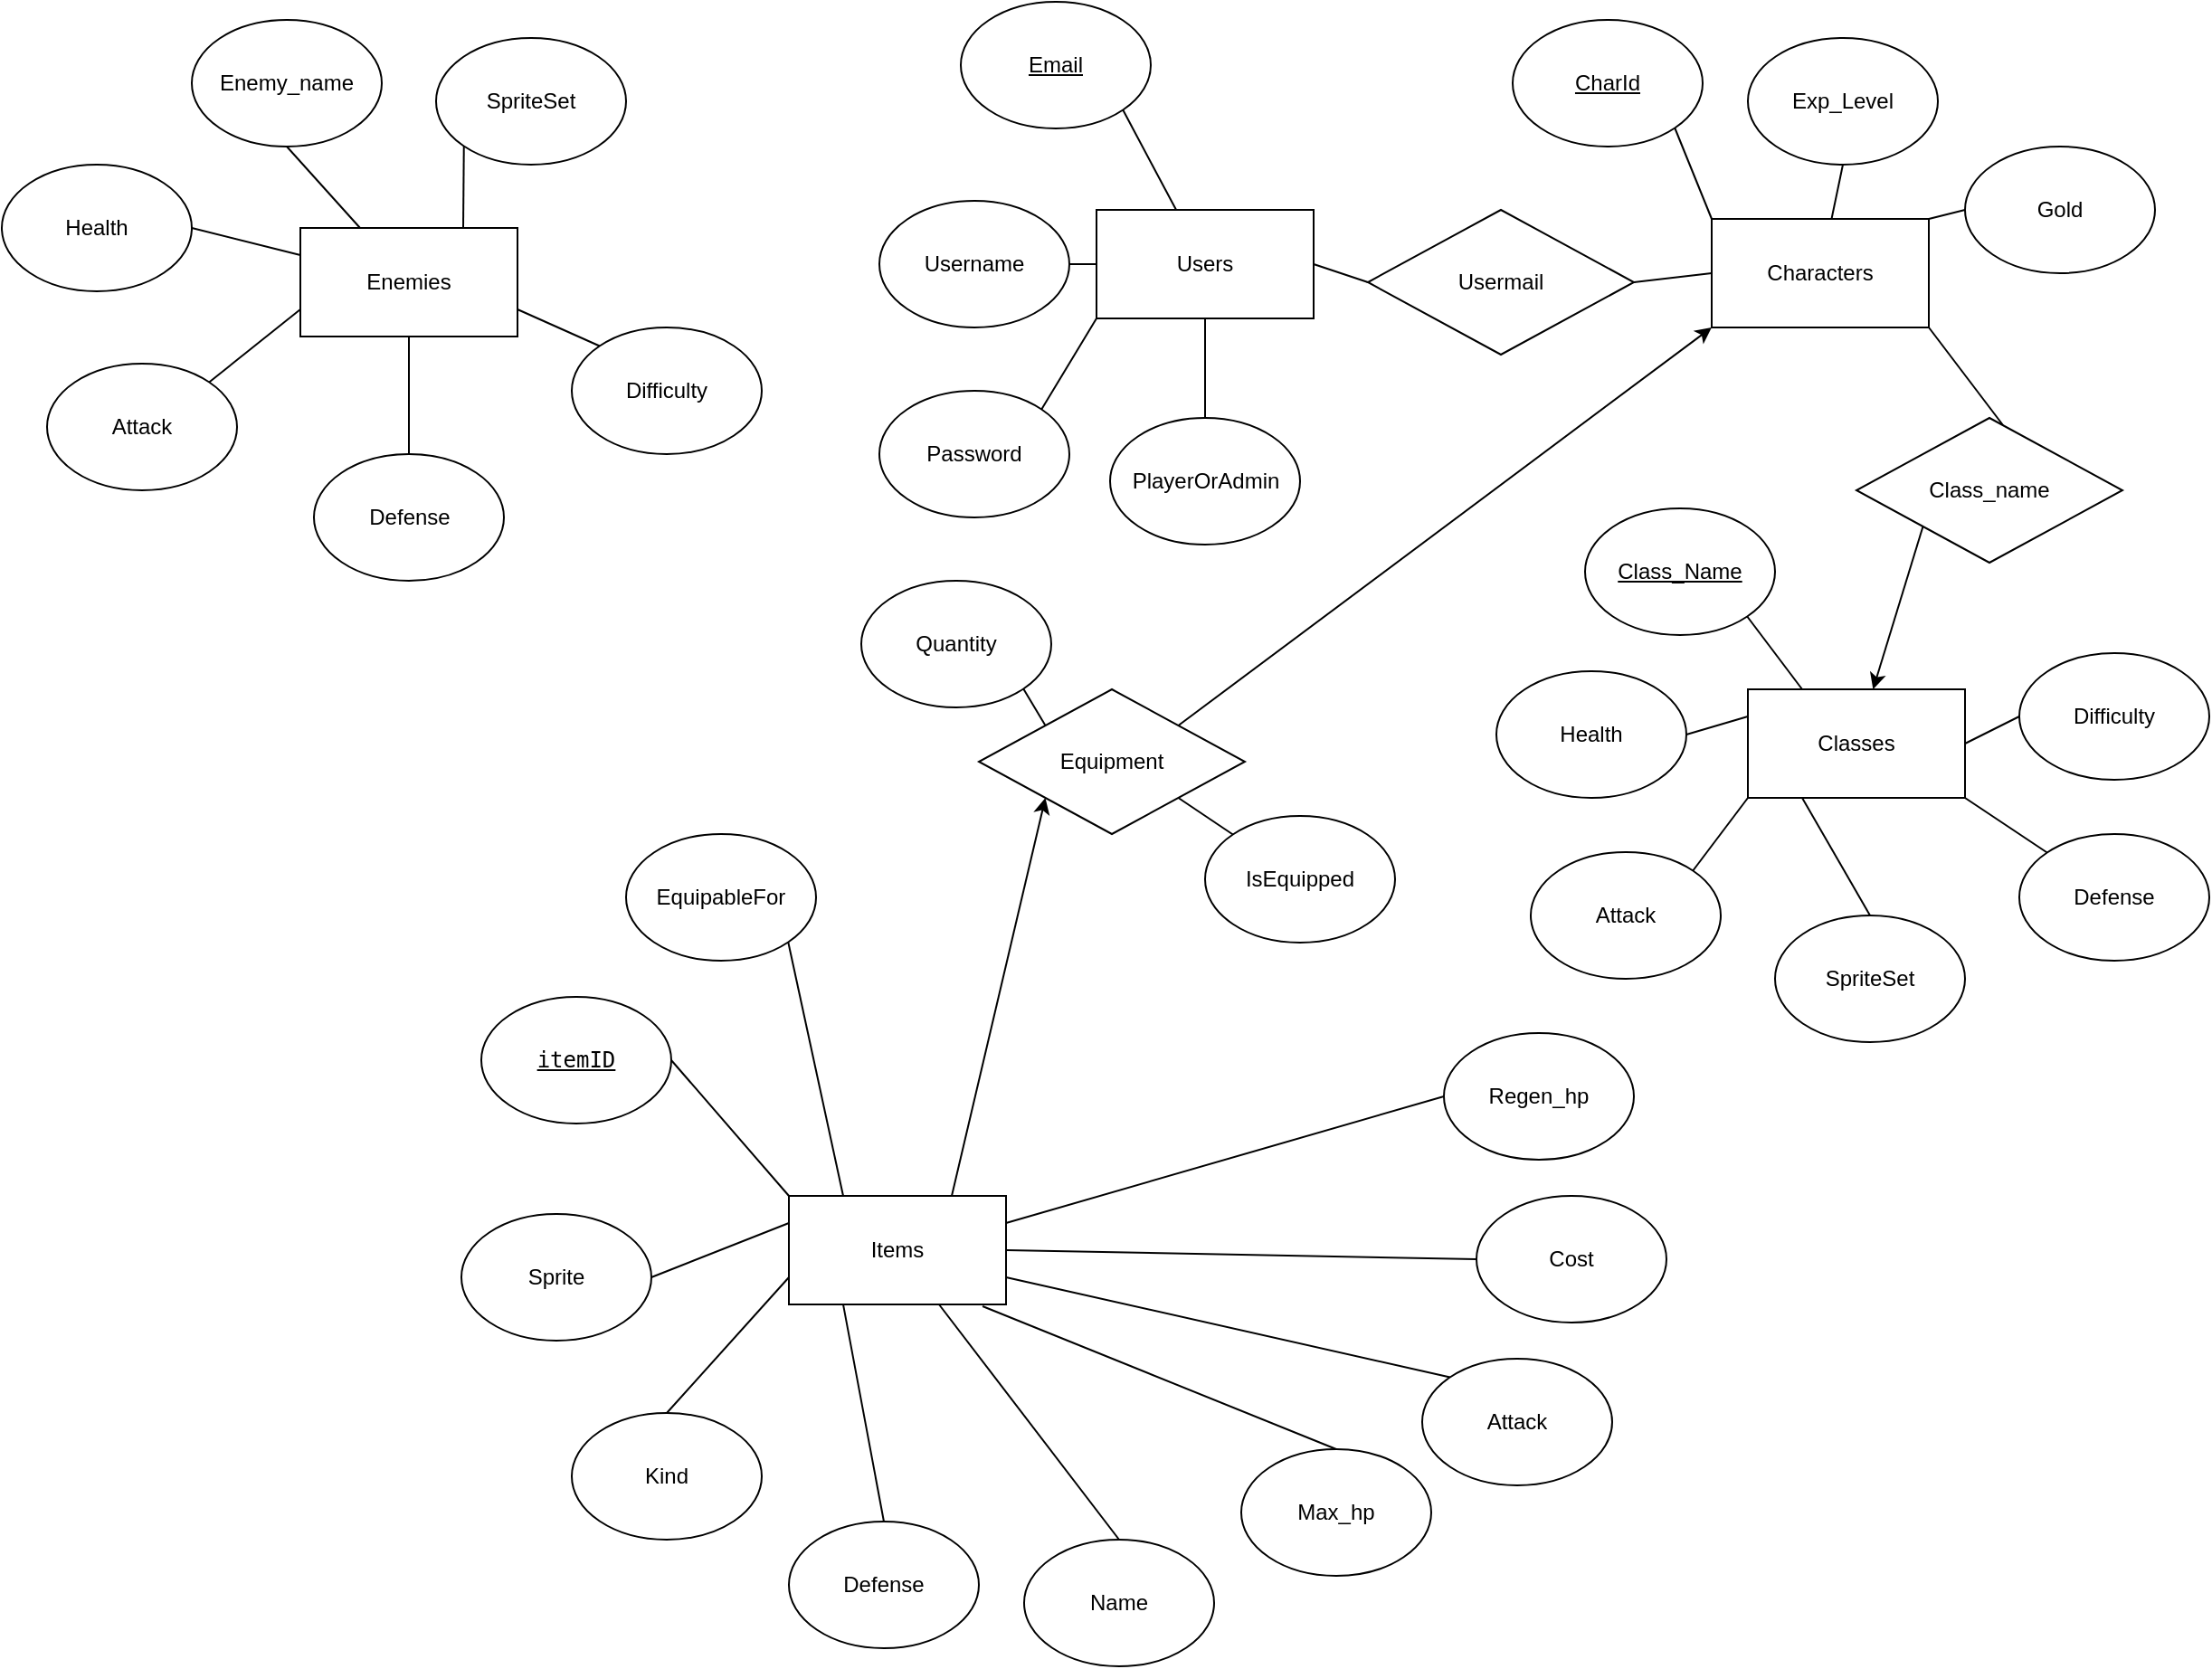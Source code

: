 <mxfile version="24.5.2" type="device">
  <diagram name="Strona-1" id="4r2NdIrtN3ucWs6_jc82">
    <mxGraphModel dx="2226" dy="744" grid="1" gridSize="10" guides="1" tooltips="1" connect="1" arrows="1" fold="1" page="1" pageScale="1" pageWidth="827" pageHeight="1169" math="0" shadow="0">
      <root>
        <mxCell id="0" />
        <mxCell id="1" parent="0" />
        <mxCell id="tBwqaOOPQ_VqR0WvuA2_-18" style="rounded=0;orthogonalLoop=1;jettySize=auto;html=1;exitX=1;exitY=0.5;exitDx=0;exitDy=0;entryX=0;entryY=0.5;entryDx=0;entryDy=0;endArrow=none;endFill=0;" edge="1" parent="1" source="tBwqaOOPQ_VqR0WvuA2_-1" target="tBwqaOOPQ_VqR0WvuA2_-15">
          <mxGeometry relative="1" as="geometry" />
        </mxCell>
        <mxCell id="tBwqaOOPQ_VqR0WvuA2_-1" value="Users" style="rounded=0;whiteSpace=wrap;html=1;" vertex="1" parent="1">
          <mxGeometry x="140" y="125" width="120" height="60" as="geometry" />
        </mxCell>
        <mxCell id="tBwqaOOPQ_VqR0WvuA2_-8" style="rounded=0;orthogonalLoop=1;jettySize=auto;html=1;exitX=1;exitY=0;exitDx=0;exitDy=0;entryX=0;entryY=1;entryDx=0;entryDy=0;endArrow=none;endFill=0;" edge="1" parent="1" source="tBwqaOOPQ_VqR0WvuA2_-2" target="tBwqaOOPQ_VqR0WvuA2_-1">
          <mxGeometry relative="1" as="geometry" />
        </mxCell>
        <mxCell id="tBwqaOOPQ_VqR0WvuA2_-2" value="Password" style="ellipse;whiteSpace=wrap;html=1;" vertex="1" parent="1">
          <mxGeometry x="20" y="225" width="105" height="70" as="geometry" />
        </mxCell>
        <mxCell id="tBwqaOOPQ_VqR0WvuA2_-9" style="rounded=0;orthogonalLoop=1;jettySize=auto;html=1;exitX=0.5;exitY=0;exitDx=0;exitDy=0;endArrow=none;endFill=0;" edge="1" parent="1" source="tBwqaOOPQ_VqR0WvuA2_-3" target="tBwqaOOPQ_VqR0WvuA2_-1">
          <mxGeometry relative="1" as="geometry" />
        </mxCell>
        <mxCell id="tBwqaOOPQ_VqR0WvuA2_-3" value="PlayerOrAdmin" style="ellipse;whiteSpace=wrap;html=1;" vertex="1" parent="1">
          <mxGeometry x="147.5" y="240" width="105" height="70" as="geometry" />
        </mxCell>
        <mxCell id="tBwqaOOPQ_VqR0WvuA2_-7" style="edgeStyle=orthogonalEdgeStyle;rounded=0;orthogonalLoop=1;jettySize=auto;html=1;exitX=1;exitY=0.5;exitDx=0;exitDy=0;entryX=0;entryY=0.5;entryDx=0;entryDy=0;endArrow=none;endFill=0;" edge="1" parent="1" source="tBwqaOOPQ_VqR0WvuA2_-4" target="tBwqaOOPQ_VqR0WvuA2_-1">
          <mxGeometry relative="1" as="geometry" />
        </mxCell>
        <mxCell id="tBwqaOOPQ_VqR0WvuA2_-4" value="Username" style="ellipse;whiteSpace=wrap;html=1;" vertex="1" parent="1">
          <mxGeometry x="20" y="120" width="105" height="70" as="geometry" />
        </mxCell>
        <mxCell id="tBwqaOOPQ_VqR0WvuA2_-6" style="rounded=0;orthogonalLoop=1;jettySize=auto;html=1;exitX=1;exitY=1;exitDx=0;exitDy=0;endArrow=none;endFill=0;" edge="1" parent="1" source="tBwqaOOPQ_VqR0WvuA2_-5" target="tBwqaOOPQ_VqR0WvuA2_-1">
          <mxGeometry relative="1" as="geometry" />
        </mxCell>
        <mxCell id="tBwqaOOPQ_VqR0WvuA2_-5" value="&lt;u&gt;Email&lt;/u&gt;" style="ellipse;whiteSpace=wrap;html=1;" vertex="1" parent="1">
          <mxGeometry x="65" y="10" width="105" height="70" as="geometry" />
        </mxCell>
        <mxCell id="tBwqaOOPQ_VqR0WvuA2_-10" value="Characters" style="rounded=0;whiteSpace=wrap;html=1;" vertex="1" parent="1">
          <mxGeometry x="480" y="130" width="120" height="60" as="geometry" />
        </mxCell>
        <mxCell id="tBwqaOOPQ_VqR0WvuA2_-20" style="rounded=0;orthogonalLoop=1;jettySize=auto;html=1;exitX=1;exitY=1;exitDx=0;exitDy=0;entryX=0;entryY=0;entryDx=0;entryDy=0;endArrow=none;endFill=0;" edge="1" parent="1" source="tBwqaOOPQ_VqR0WvuA2_-11" target="tBwqaOOPQ_VqR0WvuA2_-10">
          <mxGeometry relative="1" as="geometry" />
        </mxCell>
        <mxCell id="tBwqaOOPQ_VqR0WvuA2_-11" value="&lt;u&gt;CharId&lt;/u&gt;" style="ellipse;whiteSpace=wrap;html=1;" vertex="1" parent="1">
          <mxGeometry x="370" y="20" width="105" height="70" as="geometry" />
        </mxCell>
        <mxCell id="tBwqaOOPQ_VqR0WvuA2_-21" style="rounded=0;orthogonalLoop=1;jettySize=auto;html=1;exitX=0.5;exitY=1;exitDx=0;exitDy=0;endArrow=none;endFill=0;" edge="1" parent="1" source="tBwqaOOPQ_VqR0WvuA2_-12" target="tBwqaOOPQ_VqR0WvuA2_-10">
          <mxGeometry relative="1" as="geometry" />
        </mxCell>
        <mxCell id="tBwqaOOPQ_VqR0WvuA2_-12" value="Exp_Level" style="ellipse;whiteSpace=wrap;html=1;" vertex="1" parent="1">
          <mxGeometry x="500" y="30" width="105" height="70" as="geometry" />
        </mxCell>
        <mxCell id="tBwqaOOPQ_VqR0WvuA2_-22" style="rounded=0;orthogonalLoop=1;jettySize=auto;html=1;exitX=0;exitY=0.5;exitDx=0;exitDy=0;entryX=1;entryY=0;entryDx=0;entryDy=0;endArrow=none;endFill=0;" edge="1" parent="1" source="tBwqaOOPQ_VqR0WvuA2_-13" target="tBwqaOOPQ_VqR0WvuA2_-10">
          <mxGeometry relative="1" as="geometry" />
        </mxCell>
        <mxCell id="tBwqaOOPQ_VqR0WvuA2_-13" value="Gold" style="ellipse;whiteSpace=wrap;html=1;" vertex="1" parent="1">
          <mxGeometry x="620" y="90" width="105" height="70" as="geometry" />
        </mxCell>
        <mxCell id="tBwqaOOPQ_VqR0WvuA2_-17" style="rounded=0;orthogonalLoop=1;jettySize=auto;html=1;exitX=1;exitY=0.5;exitDx=0;exitDy=0;entryX=0;entryY=0.5;entryDx=0;entryDy=0;endArrow=none;endFill=0;" edge="1" parent="1" source="tBwqaOOPQ_VqR0WvuA2_-15" target="tBwqaOOPQ_VqR0WvuA2_-10">
          <mxGeometry relative="1" as="geometry" />
        </mxCell>
        <mxCell id="tBwqaOOPQ_VqR0WvuA2_-15" value="Usermail" style="rhombus;whiteSpace=wrap;html=1;" vertex="1" parent="1">
          <mxGeometry x="290" y="125" width="147" height="80" as="geometry" />
        </mxCell>
        <mxCell id="tBwqaOOPQ_VqR0WvuA2_-25" style="rounded=0;orthogonalLoop=1;jettySize=auto;html=1;exitX=0;exitY=1;exitDx=0;exitDy=0;" edge="1" parent="1" source="tBwqaOOPQ_VqR0WvuA2_-16" target="tBwqaOOPQ_VqR0WvuA2_-23">
          <mxGeometry relative="1" as="geometry" />
        </mxCell>
        <mxCell id="tBwqaOOPQ_VqR0WvuA2_-16" value="Class_name" style="rhombus;whiteSpace=wrap;html=1;" vertex="1" parent="1">
          <mxGeometry x="560" y="240" width="147" height="80" as="geometry" />
        </mxCell>
        <mxCell id="tBwqaOOPQ_VqR0WvuA2_-19" style="rounded=0;orthogonalLoop=1;jettySize=auto;html=1;exitX=1;exitY=1;exitDx=0;exitDy=0;entryX=0.551;entryY=0.05;entryDx=0;entryDy=0;entryPerimeter=0;endArrow=none;endFill=0;" edge="1" parent="1" source="tBwqaOOPQ_VqR0WvuA2_-10" target="tBwqaOOPQ_VqR0WvuA2_-16">
          <mxGeometry relative="1" as="geometry" />
        </mxCell>
        <mxCell id="tBwqaOOPQ_VqR0WvuA2_-23" value="Classes" style="rounded=0;whiteSpace=wrap;html=1;" vertex="1" parent="1">
          <mxGeometry x="500" y="390" width="120" height="60" as="geometry" />
        </mxCell>
        <mxCell id="tBwqaOOPQ_VqR0WvuA2_-33" style="rounded=0;orthogonalLoop=1;jettySize=auto;html=1;exitX=1;exitY=0.5;exitDx=0;exitDy=0;entryX=0;entryY=0.25;entryDx=0;entryDy=0;endArrow=none;endFill=0;" edge="1" parent="1" source="tBwqaOOPQ_VqR0WvuA2_-26" target="tBwqaOOPQ_VqR0WvuA2_-23">
          <mxGeometry relative="1" as="geometry" />
        </mxCell>
        <mxCell id="tBwqaOOPQ_VqR0WvuA2_-26" value="Health" style="ellipse;whiteSpace=wrap;html=1;" vertex="1" parent="1">
          <mxGeometry x="361" y="380" width="105" height="70" as="geometry" />
        </mxCell>
        <mxCell id="tBwqaOOPQ_VqR0WvuA2_-34" style="rounded=0;orthogonalLoop=1;jettySize=auto;html=1;exitX=1;exitY=0;exitDx=0;exitDy=0;entryX=0;entryY=1;entryDx=0;entryDy=0;endArrow=none;endFill=0;" edge="1" parent="1" source="tBwqaOOPQ_VqR0WvuA2_-27" target="tBwqaOOPQ_VqR0WvuA2_-23">
          <mxGeometry relative="1" as="geometry" />
        </mxCell>
        <mxCell id="tBwqaOOPQ_VqR0WvuA2_-27" value="Attack" style="ellipse;whiteSpace=wrap;html=1;" vertex="1" parent="1">
          <mxGeometry x="380" y="480" width="105" height="70" as="geometry" />
        </mxCell>
        <mxCell id="tBwqaOOPQ_VqR0WvuA2_-35" style="rounded=0;orthogonalLoop=1;jettySize=auto;html=1;exitX=0.5;exitY=0;exitDx=0;exitDy=0;entryX=0.25;entryY=1;entryDx=0;entryDy=0;endArrow=none;endFill=0;" edge="1" parent="1" source="tBwqaOOPQ_VqR0WvuA2_-28" target="tBwqaOOPQ_VqR0WvuA2_-23">
          <mxGeometry relative="1" as="geometry" />
        </mxCell>
        <mxCell id="tBwqaOOPQ_VqR0WvuA2_-28" value="SpriteSet" style="ellipse;whiteSpace=wrap;html=1;" vertex="1" parent="1">
          <mxGeometry x="515" y="515" width="105" height="70" as="geometry" />
        </mxCell>
        <mxCell id="tBwqaOOPQ_VqR0WvuA2_-36" style="rounded=0;orthogonalLoop=1;jettySize=auto;html=1;exitX=0;exitY=0;exitDx=0;exitDy=0;entryX=1;entryY=1;entryDx=0;entryDy=0;endArrow=none;endFill=0;" edge="1" parent="1" source="tBwqaOOPQ_VqR0WvuA2_-29" target="tBwqaOOPQ_VqR0WvuA2_-23">
          <mxGeometry relative="1" as="geometry" />
        </mxCell>
        <mxCell id="tBwqaOOPQ_VqR0WvuA2_-29" value="Defense" style="ellipse;whiteSpace=wrap;html=1;" vertex="1" parent="1">
          <mxGeometry x="650" y="470" width="105" height="70" as="geometry" />
        </mxCell>
        <mxCell id="tBwqaOOPQ_VqR0WvuA2_-32" style="rounded=0;orthogonalLoop=1;jettySize=auto;html=1;exitX=1;exitY=1;exitDx=0;exitDy=0;entryX=0.25;entryY=0;entryDx=0;entryDy=0;endArrow=none;endFill=0;" edge="1" parent="1" source="tBwqaOOPQ_VqR0WvuA2_-30" target="tBwqaOOPQ_VqR0WvuA2_-23">
          <mxGeometry relative="1" as="geometry" />
        </mxCell>
        <mxCell id="tBwqaOOPQ_VqR0WvuA2_-30" value="&lt;u&gt;Class_Name&lt;/u&gt;" style="ellipse;whiteSpace=wrap;html=1;" vertex="1" parent="1">
          <mxGeometry x="410" y="290" width="105" height="70" as="geometry" />
        </mxCell>
        <mxCell id="tBwqaOOPQ_VqR0WvuA2_-37" style="rounded=0;orthogonalLoop=1;jettySize=auto;html=1;exitX=0;exitY=0.5;exitDx=0;exitDy=0;entryX=1;entryY=0.5;entryDx=0;entryDy=0;endArrow=none;endFill=0;" edge="1" parent="1" source="tBwqaOOPQ_VqR0WvuA2_-31" target="tBwqaOOPQ_VqR0WvuA2_-23">
          <mxGeometry relative="1" as="geometry" />
        </mxCell>
        <mxCell id="tBwqaOOPQ_VqR0WvuA2_-31" value="Difficulty" style="ellipse;whiteSpace=wrap;html=1;" vertex="1" parent="1">
          <mxGeometry x="650" y="370" width="105" height="70" as="geometry" />
        </mxCell>
        <mxCell id="tBwqaOOPQ_VqR0WvuA2_-62" style="rounded=0;orthogonalLoop=1;jettySize=auto;html=1;exitX=0.75;exitY=0;exitDx=0;exitDy=0;entryX=0;entryY=1;entryDx=0;entryDy=0;" edge="1" parent="1" source="tBwqaOOPQ_VqR0WvuA2_-39" target="tBwqaOOPQ_VqR0WvuA2_-60">
          <mxGeometry relative="1" as="geometry" />
        </mxCell>
        <mxCell id="tBwqaOOPQ_VqR0WvuA2_-39" value="Items" style="rounded=0;whiteSpace=wrap;html=1;" vertex="1" parent="1">
          <mxGeometry x="-30" y="670" width="120" height="60" as="geometry" />
        </mxCell>
        <mxCell id="tBwqaOOPQ_VqR0WvuA2_-51" style="rounded=0;orthogonalLoop=1;jettySize=auto;html=1;exitX=1;exitY=0.5;exitDx=0;exitDy=0;entryX=0;entryY=0;entryDx=0;entryDy=0;endArrow=none;endFill=0;" edge="1" parent="1" source="tBwqaOOPQ_VqR0WvuA2_-40" target="tBwqaOOPQ_VqR0WvuA2_-39">
          <mxGeometry relative="1" as="geometry" />
        </mxCell>
        <mxCell id="tBwqaOOPQ_VqR0WvuA2_-40" value="&lt;span style=&quot;font-family: monospace; text-align: start; text-wrap: nowrap;&quot;&gt;&lt;u style=&quot;&quot;&gt;&lt;font style=&quot;font-size: 12px;&quot;&gt;itemID&lt;/font&gt;&lt;/u&gt;&lt;/span&gt;" style="ellipse;whiteSpace=wrap;html=1;" vertex="1" parent="1">
          <mxGeometry x="-200" y="560" width="105" height="70" as="geometry" />
        </mxCell>
        <mxCell id="tBwqaOOPQ_VqR0WvuA2_-53" style="rounded=0;orthogonalLoop=1;jettySize=auto;html=1;exitX=0.5;exitY=0;exitDx=0;exitDy=0;entryX=0;entryY=0.75;entryDx=0;entryDy=0;endArrow=none;endFill=0;" edge="1" parent="1" source="tBwqaOOPQ_VqR0WvuA2_-41" target="tBwqaOOPQ_VqR0WvuA2_-39">
          <mxGeometry relative="1" as="geometry" />
        </mxCell>
        <mxCell id="tBwqaOOPQ_VqR0WvuA2_-41" value="Kind" style="ellipse;whiteSpace=wrap;html=1;" vertex="1" parent="1">
          <mxGeometry x="-150" y="790" width="105" height="70" as="geometry" />
        </mxCell>
        <mxCell id="tBwqaOOPQ_VqR0WvuA2_-54" style="rounded=0;orthogonalLoop=1;jettySize=auto;html=1;exitX=0.5;exitY=0;exitDx=0;exitDy=0;entryX=0.25;entryY=1;entryDx=0;entryDy=0;endArrow=none;endFill=0;" edge="1" parent="1" source="tBwqaOOPQ_VqR0WvuA2_-42" target="tBwqaOOPQ_VqR0WvuA2_-39">
          <mxGeometry relative="1" as="geometry" />
        </mxCell>
        <mxCell id="tBwqaOOPQ_VqR0WvuA2_-42" value="Defense" style="ellipse;whiteSpace=wrap;html=1;" vertex="1" parent="1">
          <mxGeometry x="-30" y="850" width="105" height="70" as="geometry" />
        </mxCell>
        <mxCell id="tBwqaOOPQ_VqR0WvuA2_-56" style="rounded=0;orthogonalLoop=1;jettySize=auto;html=1;exitX=0.5;exitY=0;exitDx=0;exitDy=0;entryX=0.892;entryY=1.017;entryDx=0;entryDy=0;entryPerimeter=0;endArrow=none;endFill=0;" edge="1" parent="1" source="tBwqaOOPQ_VqR0WvuA2_-43" target="tBwqaOOPQ_VqR0WvuA2_-39">
          <mxGeometry relative="1" as="geometry" />
        </mxCell>
        <mxCell id="tBwqaOOPQ_VqR0WvuA2_-43" value="Max_hp" style="ellipse;whiteSpace=wrap;html=1;" vertex="1" parent="1">
          <mxGeometry x="220" y="810" width="105" height="70" as="geometry" />
        </mxCell>
        <mxCell id="tBwqaOOPQ_VqR0WvuA2_-50" style="rounded=0;orthogonalLoop=1;jettySize=auto;html=1;exitX=1;exitY=1;exitDx=0;exitDy=0;entryX=0.25;entryY=0;entryDx=0;entryDy=0;endArrow=none;endFill=0;" edge="1" parent="1" source="tBwqaOOPQ_VqR0WvuA2_-44" target="tBwqaOOPQ_VqR0WvuA2_-39">
          <mxGeometry relative="1" as="geometry" />
        </mxCell>
        <mxCell id="tBwqaOOPQ_VqR0WvuA2_-44" value="EquipableFor" style="ellipse;whiteSpace=wrap;html=1;" vertex="1" parent="1">
          <mxGeometry x="-120" y="470" width="105" height="70" as="geometry" />
        </mxCell>
        <mxCell id="tBwqaOOPQ_VqR0WvuA2_-52" style="rounded=0;orthogonalLoop=1;jettySize=auto;html=1;exitX=1;exitY=0.5;exitDx=0;exitDy=0;entryX=0;entryY=0.25;entryDx=0;entryDy=0;endArrow=none;endFill=0;" edge="1" parent="1" source="tBwqaOOPQ_VqR0WvuA2_-45" target="tBwqaOOPQ_VqR0WvuA2_-39">
          <mxGeometry relative="1" as="geometry" />
        </mxCell>
        <mxCell id="tBwqaOOPQ_VqR0WvuA2_-45" value="Sprite" style="ellipse;whiteSpace=wrap;html=1;" vertex="1" parent="1">
          <mxGeometry x="-211" y="680" width="105" height="70" as="geometry" />
        </mxCell>
        <mxCell id="tBwqaOOPQ_VqR0WvuA2_-57" style="rounded=0;orthogonalLoop=1;jettySize=auto;html=1;exitX=0;exitY=0;exitDx=0;exitDy=0;entryX=1;entryY=0.75;entryDx=0;entryDy=0;endArrow=none;endFill=0;" edge="1" parent="1" source="tBwqaOOPQ_VqR0WvuA2_-46" target="tBwqaOOPQ_VqR0WvuA2_-39">
          <mxGeometry relative="1" as="geometry" />
        </mxCell>
        <mxCell id="tBwqaOOPQ_VqR0WvuA2_-46" value="Attack" style="ellipse;whiteSpace=wrap;html=1;" vertex="1" parent="1">
          <mxGeometry x="320" y="760" width="105" height="70" as="geometry" />
        </mxCell>
        <mxCell id="tBwqaOOPQ_VqR0WvuA2_-58" style="rounded=0;orthogonalLoop=1;jettySize=auto;html=1;exitX=0;exitY=0.5;exitDx=0;exitDy=0;entryX=1;entryY=0.5;entryDx=0;entryDy=0;endArrow=none;endFill=0;" edge="1" parent="1" source="tBwqaOOPQ_VqR0WvuA2_-47" target="tBwqaOOPQ_VqR0WvuA2_-39">
          <mxGeometry relative="1" as="geometry" />
        </mxCell>
        <mxCell id="tBwqaOOPQ_VqR0WvuA2_-47" value="Cost" style="ellipse;whiteSpace=wrap;html=1;" vertex="1" parent="1">
          <mxGeometry x="350" y="670" width="105" height="70" as="geometry" />
        </mxCell>
        <mxCell id="tBwqaOOPQ_VqR0WvuA2_-59" style="rounded=0;orthogonalLoop=1;jettySize=auto;html=1;exitX=0;exitY=0.5;exitDx=0;exitDy=0;entryX=1;entryY=0.25;entryDx=0;entryDy=0;endArrow=none;endFill=0;" edge="1" parent="1" source="tBwqaOOPQ_VqR0WvuA2_-48" target="tBwqaOOPQ_VqR0WvuA2_-39">
          <mxGeometry relative="1" as="geometry" />
        </mxCell>
        <mxCell id="tBwqaOOPQ_VqR0WvuA2_-48" value="Regen_hp" style="ellipse;whiteSpace=wrap;html=1;" vertex="1" parent="1">
          <mxGeometry x="332" y="580" width="105" height="70" as="geometry" />
        </mxCell>
        <mxCell id="tBwqaOOPQ_VqR0WvuA2_-55" style="rounded=0;orthogonalLoop=1;jettySize=auto;html=1;exitX=0.5;exitY=0;exitDx=0;exitDy=0;endArrow=none;endFill=0;" edge="1" parent="1" source="tBwqaOOPQ_VqR0WvuA2_-49" target="tBwqaOOPQ_VqR0WvuA2_-39">
          <mxGeometry relative="1" as="geometry" />
        </mxCell>
        <mxCell id="tBwqaOOPQ_VqR0WvuA2_-49" value="Name" style="ellipse;whiteSpace=wrap;html=1;" vertex="1" parent="1">
          <mxGeometry x="100" y="860" width="105" height="70" as="geometry" />
        </mxCell>
        <mxCell id="tBwqaOOPQ_VqR0WvuA2_-61" style="rounded=0;orthogonalLoop=1;jettySize=auto;html=1;exitX=1;exitY=0;exitDx=0;exitDy=0;entryX=0;entryY=1;entryDx=0;entryDy=0;" edge="1" parent="1" source="tBwqaOOPQ_VqR0WvuA2_-60" target="tBwqaOOPQ_VqR0WvuA2_-10">
          <mxGeometry relative="1" as="geometry" />
        </mxCell>
        <mxCell id="tBwqaOOPQ_VqR0WvuA2_-60" value="Equipment" style="rhombus;whiteSpace=wrap;html=1;" vertex="1" parent="1">
          <mxGeometry x="75" y="390" width="147" height="80" as="geometry" />
        </mxCell>
        <mxCell id="tBwqaOOPQ_VqR0WvuA2_-66" style="rounded=0;orthogonalLoop=1;jettySize=auto;html=1;exitX=1;exitY=1;exitDx=0;exitDy=0;entryX=0;entryY=0;entryDx=0;entryDy=0;endArrow=none;endFill=0;" edge="1" parent="1" source="tBwqaOOPQ_VqR0WvuA2_-64" target="tBwqaOOPQ_VqR0WvuA2_-60">
          <mxGeometry relative="1" as="geometry" />
        </mxCell>
        <mxCell id="tBwqaOOPQ_VqR0WvuA2_-64" value="Quantity" style="ellipse;whiteSpace=wrap;html=1;" vertex="1" parent="1">
          <mxGeometry x="10" y="330" width="105" height="70" as="geometry" />
        </mxCell>
        <mxCell id="tBwqaOOPQ_VqR0WvuA2_-67" style="rounded=0;orthogonalLoop=1;jettySize=auto;html=1;exitX=0;exitY=0;exitDx=0;exitDy=0;entryX=1;entryY=1;entryDx=0;entryDy=0;endArrow=none;endFill=0;" edge="1" parent="1" source="tBwqaOOPQ_VqR0WvuA2_-65" target="tBwqaOOPQ_VqR0WvuA2_-60">
          <mxGeometry relative="1" as="geometry" />
        </mxCell>
        <mxCell id="tBwqaOOPQ_VqR0WvuA2_-65" value="IsEquipped" style="ellipse;whiteSpace=wrap;html=1;" vertex="1" parent="1">
          <mxGeometry x="200" y="460" width="105" height="70" as="geometry" />
        </mxCell>
        <mxCell id="tBwqaOOPQ_VqR0WvuA2_-68" value="Enemies" style="rounded=0;whiteSpace=wrap;html=1;" vertex="1" parent="1">
          <mxGeometry x="-300" y="135" width="120" height="60" as="geometry" />
        </mxCell>
        <mxCell id="tBwqaOOPQ_VqR0WvuA2_-78" style="rounded=0;orthogonalLoop=1;jettySize=auto;html=1;exitX=0.5;exitY=1;exitDx=0;exitDy=0;endArrow=none;endFill=0;" edge="1" parent="1" source="tBwqaOOPQ_VqR0WvuA2_-71" target="tBwqaOOPQ_VqR0WvuA2_-68">
          <mxGeometry relative="1" as="geometry" />
        </mxCell>
        <mxCell id="tBwqaOOPQ_VqR0WvuA2_-71" value="Enemy_name" style="ellipse;whiteSpace=wrap;html=1;" vertex="1" parent="1">
          <mxGeometry x="-360" y="20" width="105" height="70" as="geometry" />
        </mxCell>
        <mxCell id="tBwqaOOPQ_VqR0WvuA2_-79" style="rounded=0;orthogonalLoop=1;jettySize=auto;html=1;exitX=1;exitY=0.5;exitDx=0;exitDy=0;entryX=0;entryY=0.25;entryDx=0;entryDy=0;endArrow=none;endFill=0;" edge="1" parent="1" source="tBwqaOOPQ_VqR0WvuA2_-72" target="tBwqaOOPQ_VqR0WvuA2_-68">
          <mxGeometry relative="1" as="geometry" />
        </mxCell>
        <mxCell id="tBwqaOOPQ_VqR0WvuA2_-72" value="Health" style="ellipse;whiteSpace=wrap;html=1;" vertex="1" parent="1">
          <mxGeometry x="-465" y="100" width="105" height="70" as="geometry" />
        </mxCell>
        <mxCell id="tBwqaOOPQ_VqR0WvuA2_-80" style="rounded=0;orthogonalLoop=1;jettySize=auto;html=1;exitX=1;exitY=0;exitDx=0;exitDy=0;entryX=0;entryY=0.75;entryDx=0;entryDy=0;endArrow=none;endFill=0;" edge="1" parent="1" source="tBwqaOOPQ_VqR0WvuA2_-73" target="tBwqaOOPQ_VqR0WvuA2_-68">
          <mxGeometry relative="1" as="geometry" />
        </mxCell>
        <mxCell id="tBwqaOOPQ_VqR0WvuA2_-73" value="Attack" style="ellipse;whiteSpace=wrap;html=1;" vertex="1" parent="1">
          <mxGeometry x="-440" y="210" width="105" height="70" as="geometry" />
        </mxCell>
        <mxCell id="tBwqaOOPQ_VqR0WvuA2_-81" style="rounded=0;orthogonalLoop=1;jettySize=auto;html=1;exitX=0.5;exitY=0;exitDx=0;exitDy=0;entryX=0.5;entryY=1;entryDx=0;entryDy=0;endArrow=none;endFill=0;" edge="1" parent="1" source="tBwqaOOPQ_VqR0WvuA2_-74" target="tBwqaOOPQ_VqR0WvuA2_-68">
          <mxGeometry relative="1" as="geometry" />
        </mxCell>
        <mxCell id="tBwqaOOPQ_VqR0WvuA2_-74" value="Defense" style="ellipse;whiteSpace=wrap;html=1;" vertex="1" parent="1">
          <mxGeometry x="-292.5" y="260" width="105" height="70" as="geometry" />
        </mxCell>
        <mxCell id="tBwqaOOPQ_VqR0WvuA2_-77" style="rounded=0;orthogonalLoop=1;jettySize=auto;html=1;exitX=0;exitY=1;exitDx=0;exitDy=0;entryX=0.75;entryY=0;entryDx=0;entryDy=0;endArrow=none;endFill=0;" edge="1" parent="1" source="tBwqaOOPQ_VqR0WvuA2_-75" target="tBwqaOOPQ_VqR0WvuA2_-68">
          <mxGeometry relative="1" as="geometry" />
        </mxCell>
        <mxCell id="tBwqaOOPQ_VqR0WvuA2_-75" value="SpriteSet" style="ellipse;whiteSpace=wrap;html=1;" vertex="1" parent="1">
          <mxGeometry x="-225" y="30" width="105" height="70" as="geometry" />
        </mxCell>
        <mxCell id="tBwqaOOPQ_VqR0WvuA2_-82" style="rounded=0;orthogonalLoop=1;jettySize=auto;html=1;exitX=0;exitY=0;exitDx=0;exitDy=0;entryX=1;entryY=0.75;entryDx=0;entryDy=0;endArrow=none;endFill=0;" edge="1" parent="1" source="tBwqaOOPQ_VqR0WvuA2_-76" target="tBwqaOOPQ_VqR0WvuA2_-68">
          <mxGeometry relative="1" as="geometry" />
        </mxCell>
        <mxCell id="tBwqaOOPQ_VqR0WvuA2_-76" value="Difficulty" style="ellipse;whiteSpace=wrap;html=1;" vertex="1" parent="1">
          <mxGeometry x="-150" y="190" width="105" height="70" as="geometry" />
        </mxCell>
      </root>
    </mxGraphModel>
  </diagram>
</mxfile>
